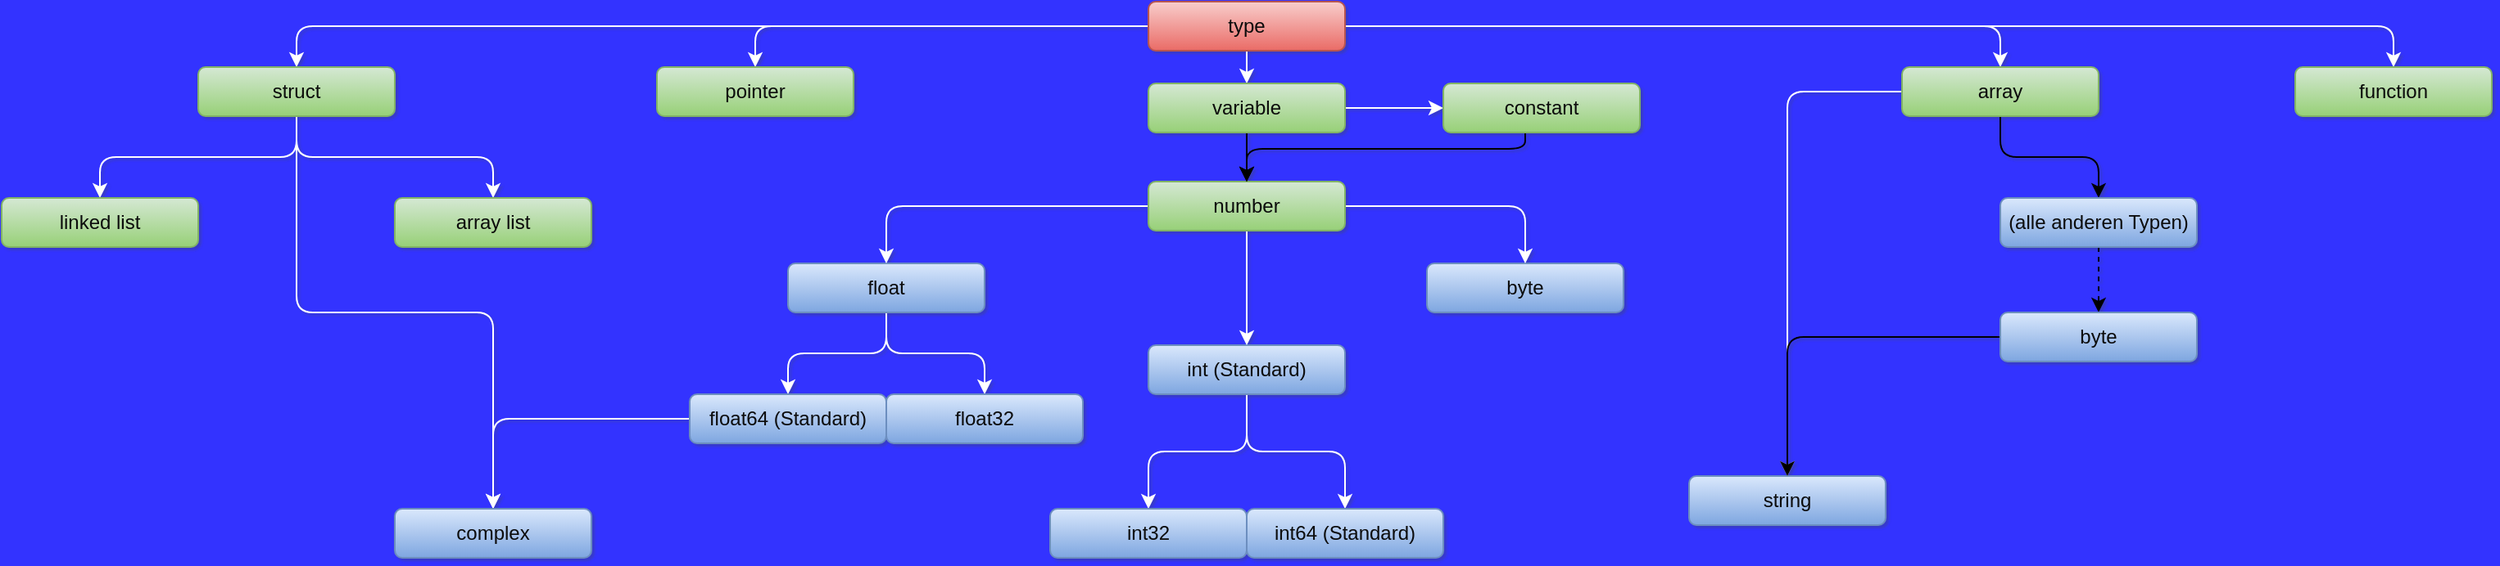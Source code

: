 <mxfile version="15.5.4" type="embed"><diagram id="e1hJ0vjvRPFrp0CyKhk_" name="types"><mxGraphModel dx="1098" dy="851" grid="1" gridSize="10" guides="1" tooltips="1" connect="1" arrows="1" fold="1" page="1" pageScale="1" pageWidth="1600" pageHeight="900" background="#3333FF" math="0" shadow="1"><root><mxCell id="0"/><mxCell id="1" parent="0"/><mxCell id="eucJpfDko_vi7RkiYYHx-15" style="edgeStyle=orthogonalEdgeStyle;rounded=1;orthogonalLoop=1;jettySize=auto;html=1;strokeColor=#FFFFFF;" parent="1" source="q9bZN0hqR5tmcUif_ThB-1" target="eucJpfDko_vi7RkiYYHx-4" edge="1"><mxGeometry relative="1" as="geometry"/></mxCell><mxCell id="eucJpfDko_vi7RkiYYHx-16" style="edgeStyle=orthogonalEdgeStyle;rounded=1;orthogonalLoop=1;jettySize=auto;html=1;strokeColor=#FFFFFF;" parent="1" source="q9bZN0hqR5tmcUif_ThB-1" target="q9bZN0hqR5tmcUif_ThB-2" edge="1"><mxGeometry relative="1" as="geometry"/></mxCell><mxCell id="eucJpfDko_vi7RkiYYHx-17" style="edgeStyle=orthogonalEdgeStyle;rounded=1;orthogonalLoop=1;jettySize=auto;html=1;strokeColor=#FFFFFF;" parent="1" source="q9bZN0hqR5tmcUif_ThB-1" target="q9bZN0hqR5tmcUif_ThB-11" edge="1"><mxGeometry relative="1" as="geometry"/></mxCell><mxCell id="eucJpfDko_vi7RkiYYHx-24" style="edgeStyle=orthogonalEdgeStyle;rounded=1;orthogonalLoop=1;jettySize=auto;html=1;strokeColor=#FFFFFF;" parent="1" source="q9bZN0hqR5tmcUif_ThB-1" target="eucJpfDko_vi7RkiYYHx-23" edge="1"><mxGeometry relative="1" as="geometry"/></mxCell><mxCell id="_8uC7frrzM7Oaj5s3-th-5" style="edgeStyle=orthogonalEdgeStyle;rounded=1;orthogonalLoop=1;jettySize=auto;html=1;strokeColor=#FFFFFF;" parent="1" source="q9bZN0hqR5tmcUif_ThB-1" target="_8uC7frrzM7Oaj5s3-th-4" edge="1"><mxGeometry relative="1" as="geometry"/></mxCell><mxCell id="q9bZN0hqR5tmcUif_ThB-1" value="type" style="rounded=1;whiteSpace=wrap;html=1;fillColor=#f8cecc;strokeColor=#b85450;gradientColor=#ea6b66;fontColor=#080808;" parent="1" vertex="1"><mxGeometry x="740" y="10" width="120" height="30" as="geometry"/></mxCell><mxCell id="q9bZN0hqR5tmcUif_ThB-2" value="pointer" style="rounded=1;whiteSpace=wrap;html=1;fillColor=#d5e8d4;strokeColor=#82b366;gradientColor=#97d077;fontColor=#080808;" parent="1" vertex="1"><mxGeometry x="440" y="50" width="120" height="30" as="geometry"/></mxCell><mxCell id="_8uC7frrzM7Oaj5s3-th-9" style="edgeStyle=orthogonalEdgeStyle;rounded=1;orthogonalLoop=1;jettySize=auto;html=1;strokeColor=#FFFFFF;" parent="1" source="q9bZN0hqR5tmcUif_ThB-11" target="_8uC7frrzM7Oaj5s3-th-8" edge="1"><mxGeometry relative="1" as="geometry"/></mxCell><mxCell id="_8uC7frrzM7Oaj5s3-th-11" style="edgeStyle=orthogonalEdgeStyle;rounded=1;orthogonalLoop=1;jettySize=auto;html=1;strokeColor=#FFFFFF;" parent="1" source="q9bZN0hqR5tmcUif_ThB-11" target="_8uC7frrzM7Oaj5s3-th-10" edge="1"><mxGeometry relative="1" as="geometry"/></mxCell><mxCell id="_8uC7frrzM7Oaj5s3-th-15" style="edgeStyle=orthogonalEdgeStyle;rounded=1;orthogonalLoop=1;jettySize=auto;html=1;strokeColor=#FFFFFF;" parent="1" source="q9bZN0hqR5tmcUif_ThB-11" target="_8uC7frrzM7Oaj5s3-th-13" edge="1"><mxGeometry relative="1" as="geometry"/></mxCell><mxCell id="q9bZN0hqR5tmcUif_ThB-11" value="struct" style="rounded=1;whiteSpace=wrap;html=1;fillColor=#d5e8d4;strokeColor=#82b366;gradientColor=#97d077;fontColor=#080808;" parent="1" vertex="1"><mxGeometry x="160" y="50" width="120" height="30" as="geometry"/></mxCell><mxCell id="eucJpfDko_vi7RkiYYHx-5" style="edgeStyle=orthogonalEdgeStyle;rounded=1;orthogonalLoop=1;jettySize=auto;html=1;strokeColor=#FFFFFF;" parent="1" source="4AstwILhhjHzBIvCOlqU-8" target="4AstwILhhjHzBIvCOlqU-30" edge="1"><mxGeometry relative="1" as="geometry"/></mxCell><mxCell id="eucJpfDko_vi7RkiYYHx-6" style="edgeStyle=orthogonalEdgeStyle;rounded=1;orthogonalLoop=1;jettySize=auto;html=1;strokeColor=#FFFFFF;" parent="1" source="4AstwILhhjHzBIvCOlqU-8" target="4AstwILhhjHzBIvCOlqU-28" edge="1"><mxGeometry relative="1" as="geometry"/></mxCell><mxCell id="4AstwILhhjHzBIvCOlqU-8" value="float" style="rounded=1;whiteSpace=wrap;html=1;fillColor=#dae8fc;strokeColor=#6c8ebf;gradientColor=#7ea6e0;fontColor=#080808;" parent="1" vertex="1"><mxGeometry x="520" y="170" width="120" height="30" as="geometry"/></mxCell><mxCell id="eucJpfDko_vi7RkiYYHx-11" style="edgeStyle=orthogonalEdgeStyle;rounded=1;orthogonalLoop=1;jettySize=auto;html=1;strokeColor=#FFFFFF;" parent="1" source="4AstwILhhjHzBIvCOlqU-12" target="4AstwILhhjHzBIvCOlqU-19" edge="1"><mxGeometry relative="1" as="geometry"/></mxCell><mxCell id="eucJpfDko_vi7RkiYYHx-12" style="edgeStyle=orthogonalEdgeStyle;rounded=1;orthogonalLoop=1;jettySize=auto;html=1;strokeColor=#FFFFFF;" parent="1" source="4AstwILhhjHzBIvCOlqU-12" target="4AstwILhhjHzBIvCOlqU-20" edge="1"><mxGeometry relative="1" as="geometry"/></mxCell><mxCell id="4AstwILhhjHzBIvCOlqU-12" value="int (Standard)" style="rounded=1;whiteSpace=wrap;html=1;fillColor=#dae8fc;strokeColor=#6c8ebf;gradientColor=#7ea6e0;fontColor=#080808;" parent="1" vertex="1"><mxGeometry x="740" y="220" width="120" height="30" as="geometry"/></mxCell><mxCell id="4AstwILhhjHzBIvCOlqU-17" value="byte" style="rounded=1;whiteSpace=wrap;html=1;fillColor=#dae8fc;strokeColor=#6c8ebf;gradientColor=#7ea6e0;fontColor=#080808;" parent="1" vertex="1"><mxGeometry x="910" y="170" width="120" height="30" as="geometry"/></mxCell><mxCell id="4AstwILhhjHzBIvCOlqU-19" value="int32" style="rounded=1;whiteSpace=wrap;html=1;fillColor=#dae8fc;strokeColor=#6c8ebf;gradientColor=#7ea6e0;fontColor=#080808;" parent="1" vertex="1"><mxGeometry x="680" y="320" width="120" height="30" as="geometry"/></mxCell><mxCell id="4AstwILhhjHzBIvCOlqU-20" value="int64 (Standard)" style="rounded=1;whiteSpace=wrap;html=1;fillColor=#dae8fc;strokeColor=#6c8ebf;gradientColor=#7ea6e0;fontColor=#080808;" parent="1" vertex="1"><mxGeometry x="800" y="320" width="120" height="30" as="geometry"/></mxCell><mxCell id="_8uC7frrzM7Oaj5s3-th-14" style="edgeStyle=orthogonalEdgeStyle;rounded=1;orthogonalLoop=1;jettySize=auto;html=1;strokeColor=#FFFFFF;" parent="1" source="4AstwILhhjHzBIvCOlqU-28" target="_8uC7frrzM7Oaj5s3-th-13" edge="1"><mxGeometry relative="1" as="geometry"/></mxCell><mxCell id="4AstwILhhjHzBIvCOlqU-28" value="float64 (Standard)" style="rounded=1;whiteSpace=wrap;html=1;fillColor=#dae8fc;strokeColor=#6c8ebf;gradientColor=#7ea6e0;fontColor=#080808;" parent="1" vertex="1"><mxGeometry x="460" y="250" width="120" height="30" as="geometry"/></mxCell><mxCell id="4AstwILhhjHzBIvCOlqU-30" value="float32" style="rounded=1;whiteSpace=wrap;html=1;fillColor=#dae8fc;strokeColor=#6c8ebf;gradientColor=#7ea6e0;fontColor=#080808;" parent="1" vertex="1"><mxGeometry x="580" y="250" width="120" height="30" as="geometry"/></mxCell><mxCell id="4AstwILhhjHzBIvCOlqU-37" value="string" style="rounded=1;whiteSpace=wrap;html=1;fillColor=#dae8fc;strokeColor=#6c8ebf;gradientColor=#7ea6e0;fontColor=#080808;" parent="1" vertex="1"><mxGeometry x="1070" y="300" width="120" height="30" as="geometry"/></mxCell><mxCell id="eucJpfDko_vi7RkiYYHx-14" style="edgeStyle=orthogonalEdgeStyle;rounded=1;orthogonalLoop=1;jettySize=auto;html=1;strokeColor=#FFFFFF;" parent="1" source="eucJpfDko_vi7RkiYYHx-4" target="4AstwILhhjHzBIvCOlqU-37" edge="1"><mxGeometry relative="1" as="geometry"/></mxCell><mxCell id="4" style="edgeStyle=orthogonalEdgeStyle;rounded=1;orthogonalLoop=1;jettySize=auto;html=1;strokeWidth=1;sketch=0;" edge="1" parent="1" source="eucJpfDko_vi7RkiYYHx-4" target="3"><mxGeometry relative="1" as="geometry"/></mxCell><mxCell id="eucJpfDko_vi7RkiYYHx-4" value="array" style="rounded=1;whiteSpace=wrap;html=1;fillColor=#d5e8d4;strokeColor=#82b366;gradientColor=#97d077;fontColor=#080808;" parent="1" vertex="1"><mxGeometry x="1200" y="50" width="120" height="30" as="geometry"/></mxCell><mxCell id="eucJpfDko_vi7RkiYYHx-20" style="edgeStyle=orthogonalEdgeStyle;rounded=1;orthogonalLoop=1;jettySize=auto;html=1;strokeColor=#FFFFFF;" parent="1" source="eucJpfDko_vi7RkiYYHx-18" target="4AstwILhhjHzBIvCOlqU-8" edge="1"><mxGeometry relative="1" as="geometry"/></mxCell><mxCell id="eucJpfDko_vi7RkiYYHx-21" style="edgeStyle=orthogonalEdgeStyle;rounded=1;orthogonalLoop=1;jettySize=auto;html=1;strokeColor=#FFFFFF;" parent="1" source="eucJpfDko_vi7RkiYYHx-18" target="4AstwILhhjHzBIvCOlqU-17" edge="1"><mxGeometry relative="1" as="geometry"/></mxCell><mxCell id="eucJpfDko_vi7RkiYYHx-22" style="edgeStyle=orthogonalEdgeStyle;rounded=1;orthogonalLoop=1;jettySize=auto;html=1;strokeColor=#FFFFFF;" parent="1" source="eucJpfDko_vi7RkiYYHx-18" target="4AstwILhhjHzBIvCOlqU-12" edge="1"><mxGeometry relative="1" as="geometry"/></mxCell><mxCell id="eucJpfDko_vi7RkiYYHx-18" value="number" style="rounded=1;whiteSpace=wrap;html=1;fillColor=#d5e8d4;strokeColor=#82b366;gradientColor=#97d077;fontColor=#080808;" parent="1" vertex="1"><mxGeometry x="740" y="120" width="120" height="30" as="geometry"/></mxCell><mxCell id="eucJpfDko_vi7RkiYYHx-23" value="function" style="rounded=1;whiteSpace=wrap;html=1;fillColor=#d5e8d4;strokeColor=#82b366;gradientColor=#97d077;fontColor=#080808;" parent="1" vertex="1"><mxGeometry x="1440" y="50" width="120" height="30" as="geometry"/></mxCell><mxCell id="_8uC7frrzM7Oaj5s3-th-7" style="edgeStyle=orthogonalEdgeStyle;rounded=1;orthogonalLoop=1;jettySize=auto;html=1;strokeColor=#FFFFFF;" parent="1" source="_8uC7frrzM7Oaj5s3-th-4" target="_8uC7frrzM7Oaj5s3-th-6" edge="1"><mxGeometry relative="1" as="geometry"/></mxCell><mxCell id="11" style="edgeStyle=orthogonalEdgeStyle;rounded=1;sketch=0;orthogonalLoop=1;jettySize=auto;html=1;strokeWidth=1;" edge="1" parent="1" source="_8uC7frrzM7Oaj5s3-th-4" target="eucJpfDko_vi7RkiYYHx-18"><mxGeometry relative="1" as="geometry"/></mxCell><mxCell id="14" value="" style="edgeStyle=orthogonalEdgeStyle;rounded=1;sketch=0;orthogonalLoop=1;jettySize=auto;html=1;strokeWidth=1;" edge="1" parent="1" source="_8uC7frrzM7Oaj5s3-th-4" target="eucJpfDko_vi7RkiYYHx-18"><mxGeometry relative="1" as="geometry"/></mxCell><mxCell id="_8uC7frrzM7Oaj5s3-th-4" value="variable" style="rounded=1;whiteSpace=wrap;html=1;fillColor=#d5e8d4;strokeColor=#82b366;gradientColor=#97d077;fontColor=#080808;" parent="1" vertex="1"><mxGeometry x="740" y="60" width="120" height="30" as="geometry"/></mxCell><mxCell id="12" style="edgeStyle=orthogonalEdgeStyle;rounded=1;sketch=0;orthogonalLoop=1;jettySize=auto;html=1;strokeWidth=1;" edge="1" parent="1" source="_8uC7frrzM7Oaj5s3-th-6" target="eucJpfDko_vi7RkiYYHx-18"><mxGeometry relative="1" as="geometry"><Array as="points"><mxPoint x="970" y="100"/><mxPoint x="800" y="100"/></Array></mxGeometry></mxCell><mxCell id="_8uC7frrzM7Oaj5s3-th-6" value="constant" style="rounded=1;whiteSpace=wrap;html=1;fillColor=#d5e8d4;strokeColor=#82b366;gradientColor=#97d077;fontColor=#080808;" parent="1" vertex="1"><mxGeometry x="920" y="60" width="120" height="30" as="geometry"/></mxCell><mxCell id="_8uC7frrzM7Oaj5s3-th-8" value="linked list" style="rounded=1;whiteSpace=wrap;html=1;fillColor=#d5e8d4;strokeColor=#82b366;gradientColor=#97d077;fontColor=#080808;" parent="1" vertex="1"><mxGeometry x="40" y="130" width="120" height="30" as="geometry"/></mxCell><mxCell id="_8uC7frrzM7Oaj5s3-th-10" value="array list" style="rounded=1;whiteSpace=wrap;html=1;fillColor=#d5e8d4;strokeColor=#82b366;gradientColor=#97d077;fontColor=#080808;" parent="1" vertex="1"><mxGeometry x="280" y="130" width="120" height="30" as="geometry"/></mxCell><mxCell id="_8uC7frrzM7Oaj5s3-th-13" value="complex" style="rounded=1;whiteSpace=wrap;html=1;fillColor=#dae8fc;strokeColor=#6c8ebf;gradientColor=#7ea6e0;fontColor=#080808;" parent="1" vertex="1"><mxGeometry x="280" y="320" width="120" height="30" as="geometry"/></mxCell><mxCell id="8" style="edgeStyle=orthogonalEdgeStyle;rounded=1;sketch=0;orthogonalLoop=1;jettySize=auto;html=1;strokeWidth=1;dashed=1;" edge="1" parent="1" source="3" target="7"><mxGeometry relative="1" as="geometry"/></mxCell><mxCell id="3" value="(alle anderen Typen)" style="rounded=1;whiteSpace=wrap;html=1;fillColor=#dae8fc;strokeColor=#6c8ebf;gradientColor=#7ea6e0;fontColor=#080808;" vertex="1" parent="1"><mxGeometry x="1260" y="130" width="120" height="30" as="geometry"/></mxCell><mxCell id="9" style="edgeStyle=orthogonalEdgeStyle;rounded=1;sketch=0;orthogonalLoop=1;jettySize=auto;html=1;strokeWidth=1;" edge="1" parent="1" source="7" target="4AstwILhhjHzBIvCOlqU-37"><mxGeometry relative="1" as="geometry"/></mxCell><mxCell id="7" value="byte" style="rounded=1;whiteSpace=wrap;html=1;fillColor=#dae8fc;strokeColor=#6c8ebf;gradientColor=#7ea6e0;fontColor=#080808;" vertex="1" parent="1"><mxGeometry x="1260" y="200" width="120" height="30" as="geometry"/></mxCell></root></mxGraphModel></diagram></mxfile>